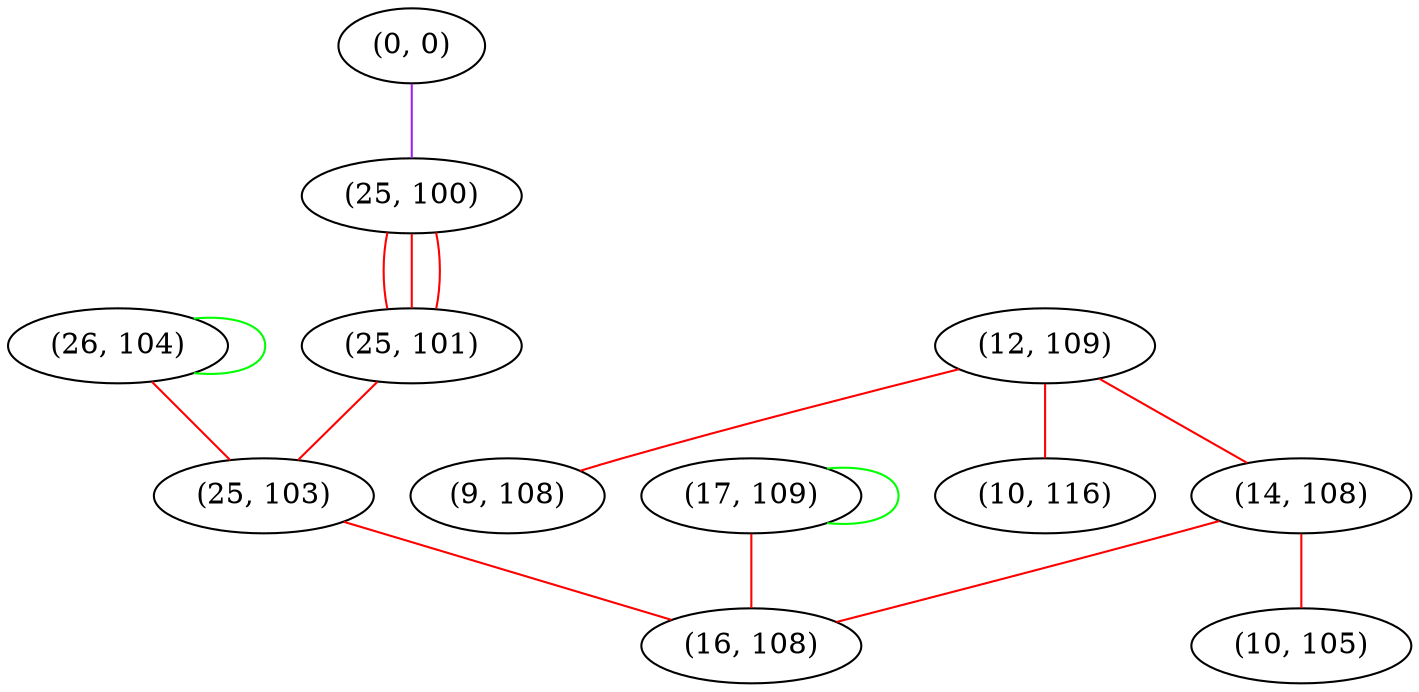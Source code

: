 graph "" {
"(0, 0)";
"(25, 100)";
"(26, 104)";
"(12, 109)";
"(25, 101)";
"(25, 103)";
"(14, 108)";
"(10, 116)";
"(17, 109)";
"(9, 108)";
"(10, 105)";
"(16, 108)";
"(0, 0)" -- "(25, 100)"  [color=purple, key=0, weight=4];
"(25, 100)" -- "(25, 101)"  [color=red, key=0, weight=1];
"(25, 100)" -- "(25, 101)"  [color=red, key=1, weight=1];
"(25, 100)" -- "(25, 101)"  [color=red, key=2, weight=1];
"(26, 104)" -- "(26, 104)"  [color=green, key=0, weight=2];
"(26, 104)" -- "(25, 103)"  [color=red, key=0, weight=1];
"(12, 109)" -- "(14, 108)"  [color=red, key=0, weight=1];
"(12, 109)" -- "(10, 116)"  [color=red, key=0, weight=1];
"(12, 109)" -- "(9, 108)"  [color=red, key=0, weight=1];
"(25, 101)" -- "(25, 103)"  [color=red, key=0, weight=1];
"(25, 103)" -- "(16, 108)"  [color=red, key=0, weight=1];
"(14, 108)" -- "(10, 105)"  [color=red, key=0, weight=1];
"(14, 108)" -- "(16, 108)"  [color=red, key=0, weight=1];
"(17, 109)" -- "(17, 109)"  [color=green, key=0, weight=2];
"(17, 109)" -- "(16, 108)"  [color=red, key=0, weight=1];
}
